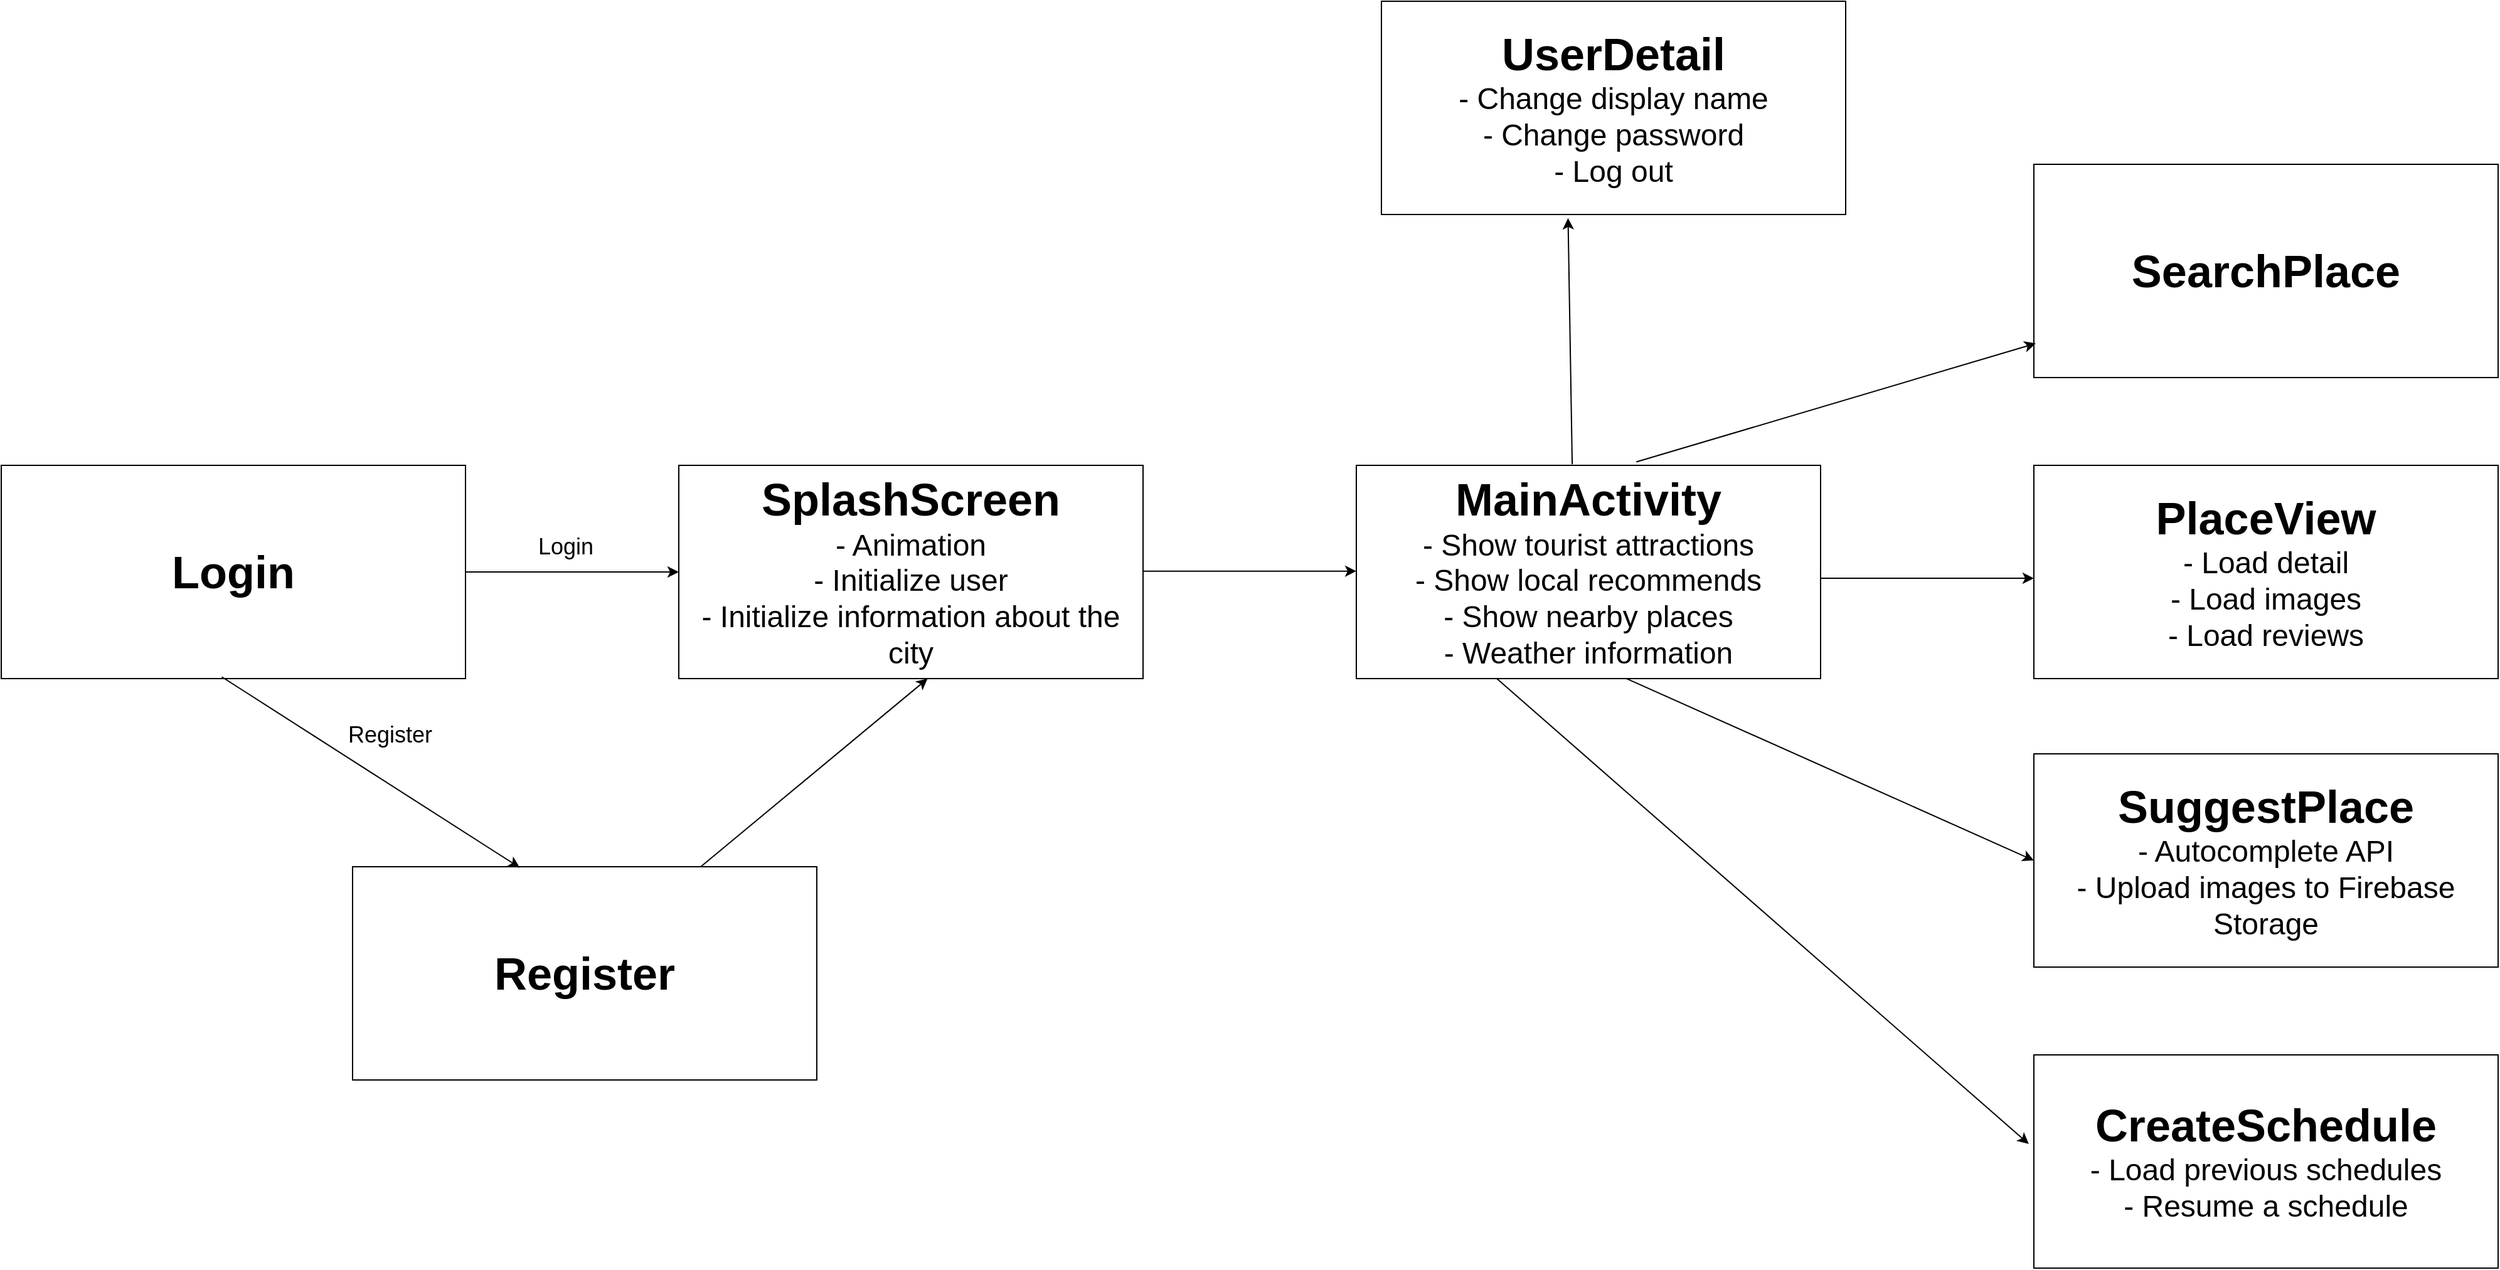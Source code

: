 <mxfile version="21.6.8" type="device">
  <diagram name="Page-1" id="74b105a0-9070-1c63-61bc-23e55f88626e">
    <mxGraphModel dx="4360.5" dy="1429" grid="1" gridSize="10" guides="1" tooltips="1" connect="1" arrows="1" fold="1" page="1" pageScale="1.5" pageWidth="1169" pageHeight="826" background="none" math="0" shadow="0">
      <root>
        <mxCell id="0" style=";html=1;" />
        <mxCell id="1" style=";html=1;" parent="0" />
        <mxCell id="Vt_JHXPXJQMZB4ipXUuL-1" value="&lt;b style=&quot;&quot;&gt;&lt;font style=&quot;font-size: 36px;&quot;&gt;SplashScreen&lt;/font&gt;&lt;/b&gt;&lt;br&gt;&lt;span style=&quot;font-size: 24px;&quot;&gt;- Animation&lt;/span&gt;&lt;br&gt;&lt;span style=&quot;font-size: 24px;&quot;&gt;- Initialize user&lt;/span&gt;&lt;br&gt;&lt;span style=&quot;font-size: 24px;&quot;&gt;- Initialize information about the city&lt;/span&gt;" style="rounded=0;whiteSpace=wrap;html=1;" vertex="1" parent="1">
          <mxGeometry x="-500" y="470" width="370" height="170" as="geometry" />
        </mxCell>
        <mxCell id="Vt_JHXPXJQMZB4ipXUuL-2" value="&lt;span style=&quot;font-size: 36px;&quot;&gt;&lt;b&gt;Login&lt;/b&gt;&lt;/span&gt;" style="rounded=0;whiteSpace=wrap;html=1;" vertex="1" parent="1">
          <mxGeometry x="-1040" y="470" width="370" height="170" as="geometry" />
        </mxCell>
        <mxCell id="Vt_JHXPXJQMZB4ipXUuL-3" value="&lt;span style=&quot;font-size: 36px;&quot;&gt;&lt;b&gt;Register&lt;/b&gt;&lt;/span&gt;" style="rounded=0;whiteSpace=wrap;html=1;" vertex="1" parent="1">
          <mxGeometry x="-760" y="790" width="370" height="170" as="geometry" />
        </mxCell>
        <mxCell id="Vt_JHXPXJQMZB4ipXUuL-4" value="" style="endArrow=classic;html=1;rounded=0;exitX=1;exitY=0.5;exitDx=0;exitDy=0;entryX=0;entryY=0.5;entryDx=0;entryDy=0;" edge="1" parent="1" source="Vt_JHXPXJQMZB4ipXUuL-2" target="Vt_JHXPXJQMZB4ipXUuL-1">
          <mxGeometry width="50" height="50" relative="1" as="geometry">
            <mxPoint x="-320" y="680" as="sourcePoint" />
            <mxPoint x="-270" y="630" as="targetPoint" />
          </mxGeometry>
        </mxCell>
        <mxCell id="Vt_JHXPXJQMZB4ipXUuL-5" value="" style="endArrow=classic;html=1;rounded=0;exitX=0.475;exitY=0.992;exitDx=0;exitDy=0;exitPerimeter=0;entryX=0.36;entryY=0.004;entryDx=0;entryDy=0;entryPerimeter=0;" edge="1" parent="1" source="Vt_JHXPXJQMZB4ipXUuL-2" target="Vt_JHXPXJQMZB4ipXUuL-3">
          <mxGeometry width="50" height="50" relative="1" as="geometry">
            <mxPoint x="-320" y="680" as="sourcePoint" />
            <mxPoint x="-270" y="630" as="targetPoint" />
          </mxGeometry>
        </mxCell>
        <mxCell id="Vt_JHXPXJQMZB4ipXUuL-6" value="" style="endArrow=classic;html=1;rounded=0;exitX=0.75;exitY=0;exitDx=0;exitDy=0;entryX=0.536;entryY=1;entryDx=0;entryDy=0;entryPerimeter=0;" edge="1" parent="1" source="Vt_JHXPXJQMZB4ipXUuL-3" target="Vt_JHXPXJQMZB4ipXUuL-1">
          <mxGeometry width="50" height="50" relative="1" as="geometry">
            <mxPoint x="-390" y="799" as="sourcePoint" />
            <mxPoint x="-153" y="951" as="targetPoint" />
          </mxGeometry>
        </mxCell>
        <mxCell id="Vt_JHXPXJQMZB4ipXUuL-7" value="&lt;font style=&quot;font-size: 18px;&quot;&gt;Register&lt;/font&gt;" style="text;html=1;strokeColor=none;fillColor=none;align=center;verticalAlign=middle;whiteSpace=wrap;rounded=0;" vertex="1" parent="1">
          <mxGeometry x="-760" y="670" width="60" height="30" as="geometry" />
        </mxCell>
        <mxCell id="Vt_JHXPXJQMZB4ipXUuL-8" value="&lt;font style=&quot;font-size: 18px;&quot;&gt;Login&lt;/font&gt;" style="text;html=1;strokeColor=none;fillColor=none;align=center;verticalAlign=middle;whiteSpace=wrap;rounded=0;" vertex="1" parent="1">
          <mxGeometry x="-620" y="520" width="60" height="30" as="geometry" />
        </mxCell>
        <mxCell id="Vt_JHXPXJQMZB4ipXUuL-9" value="" style="endArrow=classic;html=1;rounded=0;exitX=1;exitY=0.5;exitDx=0;exitDy=0;entryX=0;entryY=0.5;entryDx=0;entryDy=0;" edge="1" parent="1">
          <mxGeometry width="50" height="50" relative="1" as="geometry">
            <mxPoint x="-130" y="554.33" as="sourcePoint" />
            <mxPoint x="40" y="554.33" as="targetPoint" />
          </mxGeometry>
        </mxCell>
        <mxCell id="Vt_JHXPXJQMZB4ipXUuL-10" value="&lt;b style=&quot;&quot;&gt;&lt;font style=&quot;font-size: 36px;&quot;&gt;MainActivity&lt;/font&gt;&lt;/b&gt;&lt;br&gt;&lt;span style=&quot;font-size: 24px;&quot;&gt;- Show tourist attractions&lt;br&gt;- Show local recommends&lt;br&gt;- Show nearby places&lt;br&gt;- Weather information&lt;br&gt;&lt;/span&gt;" style="rounded=0;whiteSpace=wrap;html=1;" vertex="1" parent="1">
          <mxGeometry x="40" y="470" width="370" height="170" as="geometry" />
        </mxCell>
        <mxCell id="Vt_JHXPXJQMZB4ipXUuL-11" value="" style="endArrow=classic;html=1;rounded=0;exitX=1;exitY=0.5;exitDx=0;exitDy=0;entryX=0;entryY=0.5;entryDx=0;entryDy=0;" edge="1" parent="1">
          <mxGeometry width="50" height="50" relative="1" as="geometry">
            <mxPoint x="410" y="560" as="sourcePoint" />
            <mxPoint x="580" y="560" as="targetPoint" />
          </mxGeometry>
        </mxCell>
        <mxCell id="Vt_JHXPXJQMZB4ipXUuL-12" value="&lt;b style=&quot;&quot;&gt;&lt;font style=&quot;font-size: 36px;&quot;&gt;PlaceView&lt;/font&gt;&lt;/b&gt;&lt;br&gt;&lt;span style=&quot;font-size: 24px;&quot;&gt;- Load detail&lt;br&gt;- Load images&lt;br&gt;- Load reviews&lt;br&gt;&lt;/span&gt;" style="rounded=0;whiteSpace=wrap;html=1;" vertex="1" parent="1">
          <mxGeometry x="580" y="470" width="370" height="170" as="geometry" />
        </mxCell>
        <mxCell id="Vt_JHXPXJQMZB4ipXUuL-13" value="&lt;b style=&quot;&quot;&gt;&lt;font style=&quot;font-size: 36px;&quot;&gt;SuggestPlace&lt;/font&gt;&lt;/b&gt;&lt;br&gt;&lt;span style=&quot;font-size: 24px;&quot;&gt;- Autocomplete API&lt;br&gt;- Upload images to Firebase Storage&lt;br&gt;&lt;/span&gt;" style="rounded=0;whiteSpace=wrap;html=1;" vertex="1" parent="1">
          <mxGeometry x="580" y="700" width="370" height="170" as="geometry" />
        </mxCell>
        <mxCell id="Vt_JHXPXJQMZB4ipXUuL-14" value="&lt;b style=&quot;&quot;&gt;&lt;font style=&quot;font-size: 36px;&quot;&gt;CreateSchedule&lt;/font&gt;&lt;/b&gt;&lt;br&gt;&lt;span style=&quot;font-size: 24px;&quot;&gt;- Load previous schedules&lt;br&gt;- Resume a schedule&lt;br&gt;&lt;/span&gt;" style="rounded=0;whiteSpace=wrap;html=1;" vertex="1" parent="1">
          <mxGeometry x="580" y="940" width="370" height="170" as="geometry" />
        </mxCell>
        <mxCell id="Vt_JHXPXJQMZB4ipXUuL-15" value="&lt;b style=&quot;&quot;&gt;&lt;font style=&quot;font-size: 36px;&quot;&gt;SearchPlace&lt;/font&gt;&lt;/b&gt;&lt;span style=&quot;font-size: 24px;&quot;&gt;&lt;br&gt;&lt;/span&gt;" style="rounded=0;whiteSpace=wrap;html=1;" vertex="1" parent="1">
          <mxGeometry x="580" y="230" width="370" height="170" as="geometry" />
        </mxCell>
        <mxCell id="Vt_JHXPXJQMZB4ipXUuL-16" value="&lt;b style=&quot;&quot;&gt;&lt;font style=&quot;font-size: 36px;&quot;&gt;UserDetail&lt;/font&gt;&lt;/b&gt;&lt;br&gt;&lt;span style=&quot;font-size: 24px;&quot;&gt;- Change display name&lt;br&gt;- Change password&lt;br&gt;- Log out&lt;br&gt;&lt;/span&gt;" style="rounded=0;whiteSpace=wrap;html=1;" vertex="1" parent="1">
          <mxGeometry x="60" y="100" width="370" height="170" as="geometry" />
        </mxCell>
        <mxCell id="Vt_JHXPXJQMZB4ipXUuL-17" value="" style="endArrow=classic;html=1;rounded=0;exitX=0.583;exitY=1.001;exitDx=0;exitDy=0;entryX=0;entryY=0.5;entryDx=0;entryDy=0;exitPerimeter=0;" edge="1" parent="1" source="Vt_JHXPXJQMZB4ipXUuL-10" target="Vt_JHXPXJQMZB4ipXUuL-13">
          <mxGeometry width="50" height="50" relative="1" as="geometry">
            <mxPoint x="240" y="698.18" as="sourcePoint" />
            <mxPoint x="410" y="698.18" as="targetPoint" />
          </mxGeometry>
        </mxCell>
        <mxCell id="Vt_JHXPXJQMZB4ipXUuL-18" value="" style="endArrow=classic;html=1;rounded=0;exitX=0.303;exitY=1.001;exitDx=0;exitDy=0;entryX=-0.011;entryY=0.418;entryDx=0;entryDy=0;exitPerimeter=0;entryPerimeter=0;" edge="1" parent="1" source="Vt_JHXPXJQMZB4ipXUuL-10" target="Vt_JHXPXJQMZB4ipXUuL-14">
          <mxGeometry width="50" height="50" relative="1" as="geometry">
            <mxPoint x="100" y="690" as="sourcePoint" />
            <mxPoint x="424" y="835" as="targetPoint" />
          </mxGeometry>
        </mxCell>
        <mxCell id="Vt_JHXPXJQMZB4ipXUuL-19" value="" style="endArrow=classic;html=1;rounded=0;exitX=0.603;exitY=-0.016;exitDx=0;exitDy=0;entryX=0.004;entryY=0.84;entryDx=0;entryDy=0;exitPerimeter=0;entryPerimeter=0;" edge="1" parent="1" source="Vt_JHXPXJQMZB4ipXUuL-10" target="Vt_JHXPXJQMZB4ipXUuL-15">
          <mxGeometry width="50" height="50" relative="1" as="geometry">
            <mxPoint x="260" y="430" as="sourcePoint" />
            <mxPoint x="430" y="430" as="targetPoint" />
          </mxGeometry>
        </mxCell>
        <mxCell id="Vt_JHXPXJQMZB4ipXUuL-20" value="" style="endArrow=classic;html=1;rounded=0;exitX=0.465;exitY=-0.005;exitDx=0;exitDy=0;entryX=0.402;entryY=1.017;entryDx=0;entryDy=0;exitPerimeter=0;entryPerimeter=0;" edge="1" parent="1" source="Vt_JHXPXJQMZB4ipXUuL-10" target="Vt_JHXPXJQMZB4ipXUuL-16">
          <mxGeometry width="50" height="50" relative="1" as="geometry">
            <mxPoint x="112" y="400" as="sourcePoint" />
            <mxPoint x="430" y="306" as="targetPoint" />
          </mxGeometry>
        </mxCell>
      </root>
    </mxGraphModel>
  </diagram>
</mxfile>
